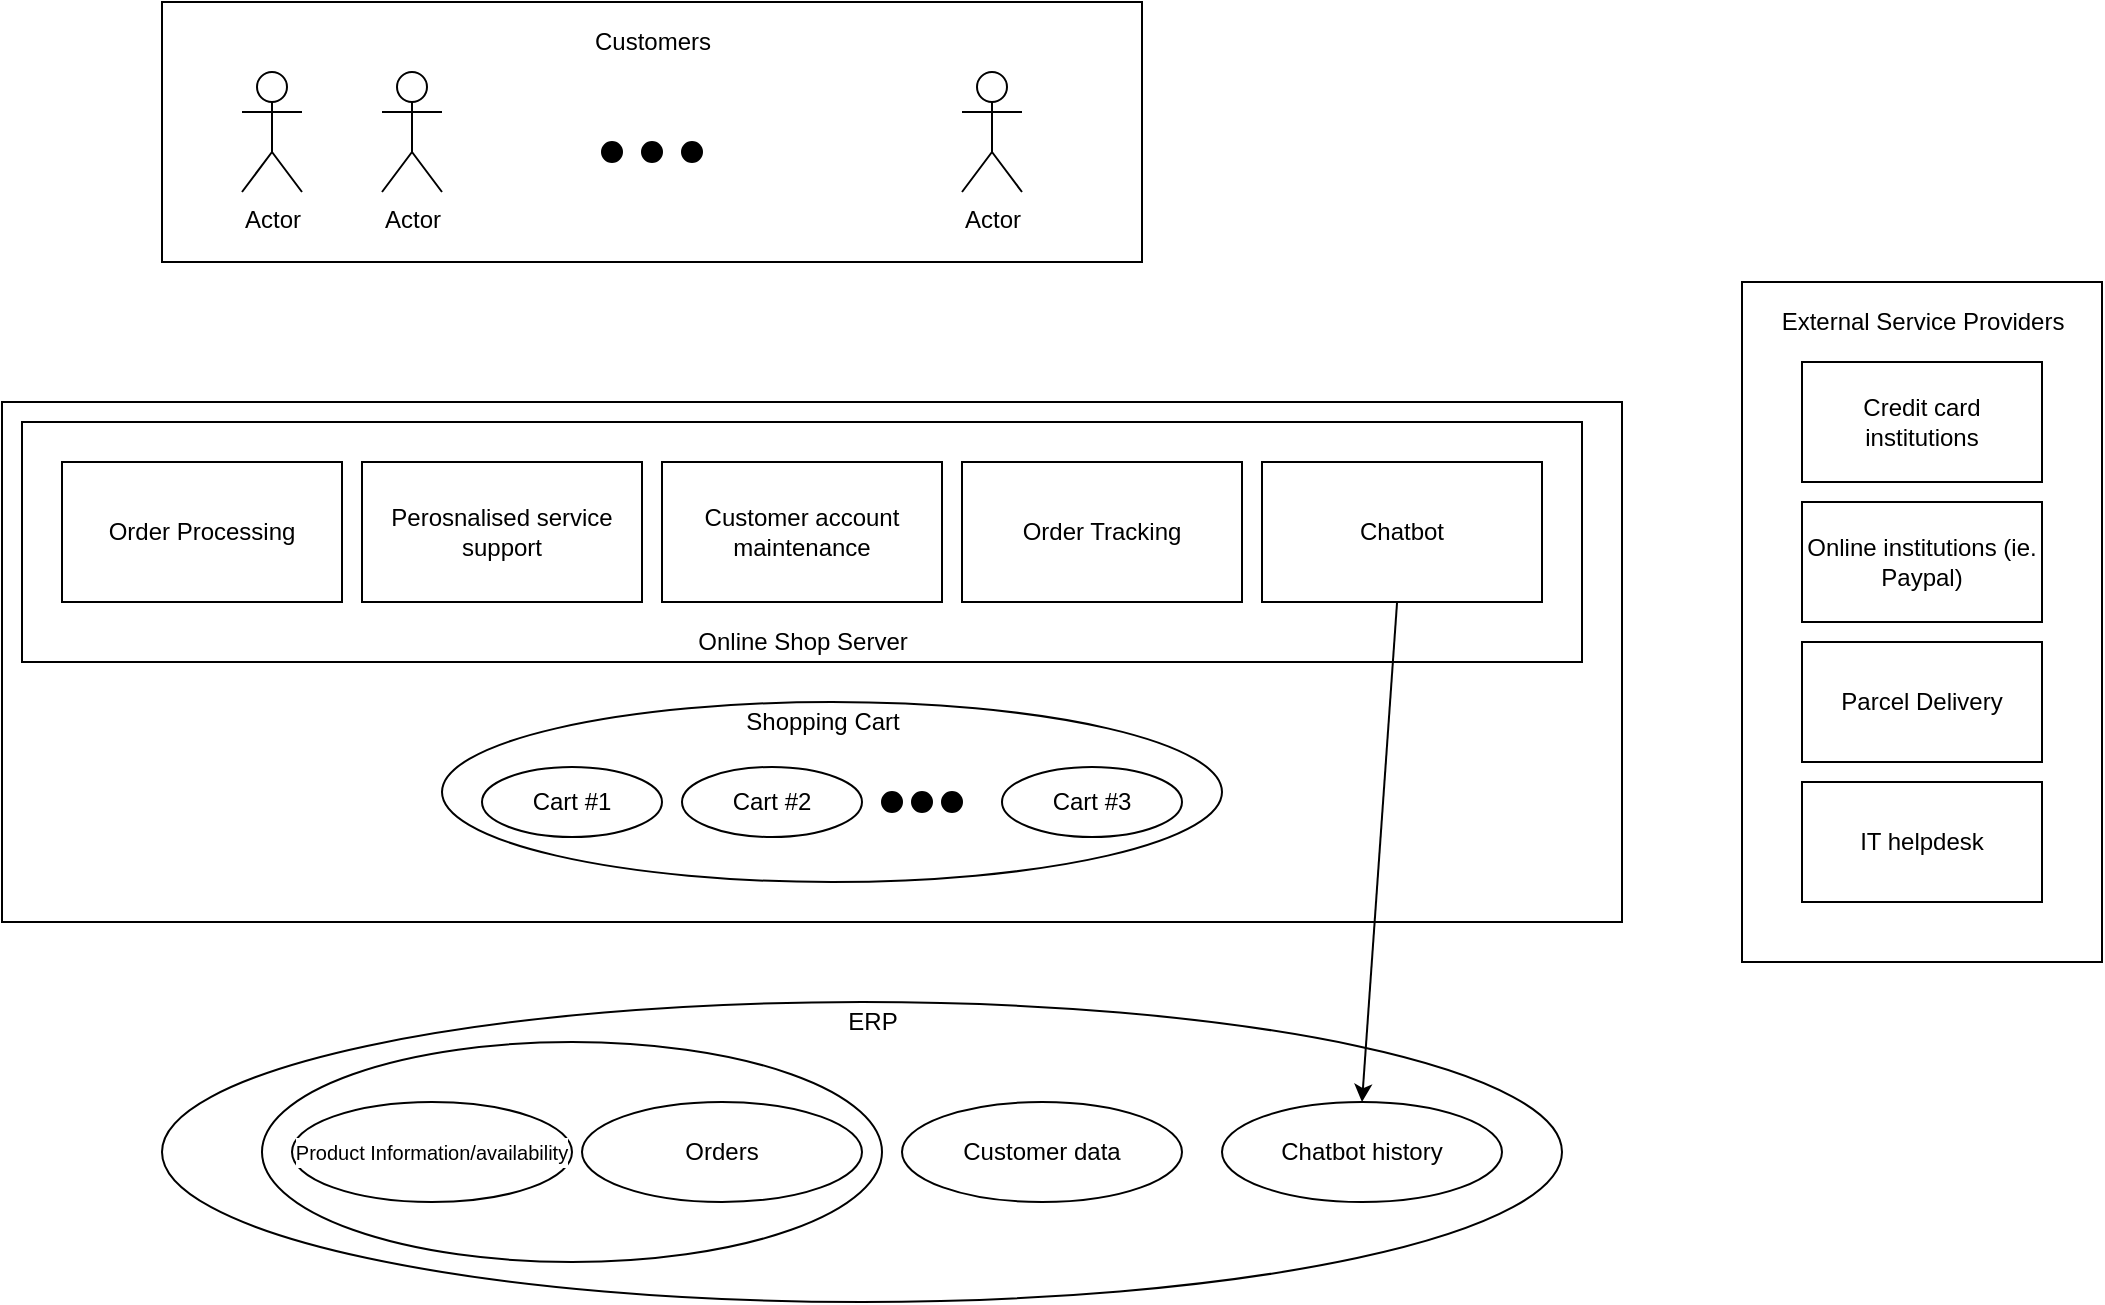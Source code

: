 <mxfile version="20.5.1" type="github">
  <diagram id="gJyN8kmDTutiOd-ONgrE" name="Page-1">
    <mxGraphModel dx="2062" dy="1122" grid="1" gridSize="10" guides="1" tooltips="1" connect="1" arrows="1" fold="1" page="1" pageScale="1" pageWidth="1169" pageHeight="827" math="0" shadow="0">
      <root>
        <mxCell id="0" />
        <mxCell id="1" parent="0" />
        <mxCell id="u0RIgtBWJ2dXWDYmUzBz-1" value="" style="rounded=0;whiteSpace=wrap;html=1;" vertex="1" parent="1">
          <mxGeometry x="180" y="80" width="490" height="130" as="geometry" />
        </mxCell>
        <mxCell id="u0RIgtBWJ2dXWDYmUzBz-5" value="" style="rounded=0;whiteSpace=wrap;html=1;" vertex="1" parent="1">
          <mxGeometry x="970" y="220" width="180" height="340" as="geometry" />
        </mxCell>
        <mxCell id="u0RIgtBWJ2dXWDYmUzBz-7" value="Actor" style="shape=umlActor;verticalLabelPosition=bottom;verticalAlign=top;html=1;" vertex="1" parent="1">
          <mxGeometry x="580" y="115" width="30" height="60" as="geometry" />
        </mxCell>
        <mxCell id="u0RIgtBWJ2dXWDYmUzBz-8" value="Actor" style="shape=umlActor;verticalLabelPosition=bottom;verticalAlign=top;html=1;" vertex="1" parent="1">
          <mxGeometry x="220" y="115" width="30" height="60" as="geometry" />
        </mxCell>
        <mxCell id="u0RIgtBWJ2dXWDYmUzBz-9" value="Actor" style="shape=umlActor;verticalLabelPosition=bottom;verticalAlign=top;html=1;" vertex="1" parent="1">
          <mxGeometry x="290" y="115" width="30" height="60" as="geometry" />
        </mxCell>
        <mxCell id="u0RIgtBWJ2dXWDYmUzBz-10" value="Customers" style="text;html=1;resizable=0;autosize=1;align=center;verticalAlign=middle;points=[];fillColor=none;strokeColor=none;rounded=0;" vertex="1" parent="1">
          <mxGeometry x="385" y="85" width="80" height="30" as="geometry" />
        </mxCell>
        <mxCell id="u0RIgtBWJ2dXWDYmUzBz-12" value="" style="ellipse;whiteSpace=wrap;html=1;aspect=fixed;labelBackgroundColor=#000000;fillStyle=solid;fillColor=#000000;" vertex="1" parent="1">
          <mxGeometry x="400" y="150" width="10" height="10" as="geometry" />
        </mxCell>
        <mxCell id="u0RIgtBWJ2dXWDYmUzBz-13" value="" style="ellipse;whiteSpace=wrap;html=1;aspect=fixed;labelBackgroundColor=#000000;fillStyle=solid;fillColor=#000000;" vertex="1" parent="1">
          <mxGeometry x="420" y="150" width="10" height="10" as="geometry" />
        </mxCell>
        <mxCell id="u0RIgtBWJ2dXWDYmUzBz-14" value="" style="ellipse;whiteSpace=wrap;html=1;aspect=fixed;labelBackgroundColor=#000000;fillStyle=solid;fillColor=#000000;" vertex="1" parent="1">
          <mxGeometry x="440" y="150" width="10" height="10" as="geometry" />
        </mxCell>
        <mxCell id="u0RIgtBWJ2dXWDYmUzBz-16" value="Credit card institutions" style="rounded=0;whiteSpace=wrap;html=1;labelBackgroundColor=#FFFFFF;fillStyle=solid;" vertex="1" parent="1">
          <mxGeometry x="1000" y="260" width="120" height="60" as="geometry" />
        </mxCell>
        <mxCell id="u0RIgtBWJ2dXWDYmUzBz-19" value="Online institutions (ie. Paypal)" style="rounded=0;whiteSpace=wrap;html=1;labelBackgroundColor=#FFFFFF;fillStyle=solid;" vertex="1" parent="1">
          <mxGeometry x="1000" y="330" width="120" height="60" as="geometry" />
        </mxCell>
        <mxCell id="u0RIgtBWJ2dXWDYmUzBz-20" value="Parcel Delivery" style="rounded=0;whiteSpace=wrap;html=1;labelBackgroundColor=#FFFFFF;fillStyle=solid;" vertex="1" parent="1">
          <mxGeometry x="1000" y="400" width="120" height="60" as="geometry" />
        </mxCell>
        <mxCell id="u0RIgtBWJ2dXWDYmUzBz-21" value="" style="rounded=0;whiteSpace=wrap;html=1;" vertex="1" parent="1">
          <mxGeometry x="100" y="280" width="810" height="260" as="geometry" />
        </mxCell>
        <mxCell id="u0RIgtBWJ2dXWDYmUzBz-23" value="External Service Providers" style="text;html=1;resizable=0;autosize=1;align=center;verticalAlign=middle;points=[];fillColor=none;strokeColor=none;rounded=0;labelBackgroundColor=#FFFFFF;fillStyle=solid;strokeWidth=1;" vertex="1" parent="1">
          <mxGeometry x="980" y="225" width="160" height="30" as="geometry" />
        </mxCell>
        <mxCell id="u0RIgtBWJ2dXWDYmUzBz-24" value="IT helpdesk" style="rounded=0;whiteSpace=wrap;html=1;labelBackgroundColor=#FFFFFF;fillStyle=solid;" vertex="1" parent="1">
          <mxGeometry x="1000" y="470" width="120" height="60" as="geometry" />
        </mxCell>
        <mxCell id="u0RIgtBWJ2dXWDYmUzBz-27" value="" style="ellipse;whiteSpace=wrap;html=1;labelBackgroundColor=#FFFFFF;fillStyle=solid;strokeWidth=1;" vertex="1" parent="1">
          <mxGeometry x="180" y="580" width="700" height="150" as="geometry" />
        </mxCell>
        <mxCell id="u0RIgtBWJ2dXWDYmUzBz-28" value="ERP" style="text;html=1;resizable=0;autosize=1;align=center;verticalAlign=middle;points=[];fillColor=none;strokeColor=none;rounded=0;labelBackgroundColor=#FFFFFF;fillStyle=solid;strokeWidth=1;" vertex="1" parent="1">
          <mxGeometry x="510" y="575" width="50" height="30" as="geometry" />
        </mxCell>
        <mxCell id="u0RIgtBWJ2dXWDYmUzBz-33" value="Customer data" style="ellipse;whiteSpace=wrap;html=1;labelBackgroundColor=#FFFFFF;fillStyle=solid;strokeWidth=1;" vertex="1" parent="1">
          <mxGeometry x="550" y="630" width="140" height="50" as="geometry" />
        </mxCell>
        <mxCell id="u0RIgtBWJ2dXWDYmUzBz-34" value="Chatbot history" style="ellipse;whiteSpace=wrap;html=1;labelBackgroundColor=#FFFFFF;fillStyle=solid;strokeWidth=1;" vertex="1" parent="1">
          <mxGeometry x="710" y="630" width="140" height="50" as="geometry" />
        </mxCell>
        <mxCell id="u0RIgtBWJ2dXWDYmUzBz-35" value="" style="rounded=0;whiteSpace=wrap;html=1;labelBackgroundColor=#FFFFFF;fillStyle=solid;strokeWidth=1;" vertex="1" parent="1">
          <mxGeometry x="110" y="290" width="780" height="120" as="geometry" />
        </mxCell>
        <mxCell id="u0RIgtBWJ2dXWDYmUzBz-36" value="Order Processing" style="rounded=0;whiteSpace=wrap;html=1;labelBackgroundColor=#FFFFFF;fillStyle=solid;strokeWidth=1;" vertex="1" parent="1">
          <mxGeometry x="130" y="310" width="140" height="70" as="geometry" />
        </mxCell>
        <mxCell id="u0RIgtBWJ2dXWDYmUzBz-38" value="Perosnalised service support" style="rounded=0;whiteSpace=wrap;html=1;labelBackgroundColor=#FFFFFF;fillStyle=solid;strokeWidth=1;" vertex="1" parent="1">
          <mxGeometry x="280" y="310" width="140" height="70" as="geometry" />
        </mxCell>
        <mxCell id="u0RIgtBWJ2dXWDYmUzBz-39" value="Customer account maintenance" style="rounded=0;whiteSpace=wrap;html=1;labelBackgroundColor=#FFFFFF;fillStyle=solid;strokeWidth=1;" vertex="1" parent="1">
          <mxGeometry x="430" y="310" width="140" height="70" as="geometry" />
        </mxCell>
        <mxCell id="u0RIgtBWJ2dXWDYmUzBz-40" value="Order Tracking" style="rounded=0;whiteSpace=wrap;html=1;labelBackgroundColor=#FFFFFF;fillStyle=solid;strokeWidth=1;" vertex="1" parent="1">
          <mxGeometry x="580" y="310" width="140" height="70" as="geometry" />
        </mxCell>
        <mxCell id="u0RIgtBWJ2dXWDYmUzBz-41" value="Chatbot" style="rounded=0;whiteSpace=wrap;html=1;labelBackgroundColor=#FFFFFF;fillStyle=solid;strokeWidth=1;" vertex="1" parent="1">
          <mxGeometry x="730" y="310" width="140" height="70" as="geometry" />
        </mxCell>
        <mxCell id="u0RIgtBWJ2dXWDYmUzBz-42" value="Online Shop Server" style="text;html=1;resizable=0;autosize=1;align=center;verticalAlign=middle;points=[];fillColor=none;strokeColor=none;rounded=0;labelBackgroundColor=#FFFFFF;fillStyle=solid;strokeWidth=1;" vertex="1" parent="1">
          <mxGeometry x="435" y="385" width="130" height="30" as="geometry" />
        </mxCell>
        <mxCell id="u0RIgtBWJ2dXWDYmUzBz-43" value="" style="ellipse;whiteSpace=wrap;html=1;labelBackgroundColor=#FFFFFF;fillStyle=solid;strokeWidth=1;" vertex="1" parent="1">
          <mxGeometry x="320" y="430" width="390" height="90" as="geometry" />
        </mxCell>
        <mxCell id="u0RIgtBWJ2dXWDYmUzBz-44" value="Cart #1" style="ellipse;whiteSpace=wrap;html=1;labelBackgroundColor=#FFFFFF;fillStyle=solid;strokeWidth=1;" vertex="1" parent="1">
          <mxGeometry x="340" y="462.5" width="90" height="35" as="geometry" />
        </mxCell>
        <mxCell id="u0RIgtBWJ2dXWDYmUzBz-47" value="Cart #2" style="ellipse;whiteSpace=wrap;html=1;labelBackgroundColor=#FFFFFF;fillStyle=solid;strokeWidth=1;" vertex="1" parent="1">
          <mxGeometry x="440" y="462.5" width="90" height="35" as="geometry" />
        </mxCell>
        <mxCell id="u0RIgtBWJ2dXWDYmUzBz-51" value="" style="ellipse;whiteSpace=wrap;html=1;aspect=fixed;labelBackgroundColor=#000000;fillStyle=solid;fillColor=#000000;" vertex="1" parent="1">
          <mxGeometry x="540" y="475" width="10" height="10" as="geometry" />
        </mxCell>
        <mxCell id="u0RIgtBWJ2dXWDYmUzBz-52" value="" style="ellipse;whiteSpace=wrap;html=1;aspect=fixed;labelBackgroundColor=#000000;fillStyle=solid;fillColor=#000000;" vertex="1" parent="1">
          <mxGeometry x="555" y="475" width="10" height="10" as="geometry" />
        </mxCell>
        <mxCell id="u0RIgtBWJ2dXWDYmUzBz-53" value="" style="ellipse;whiteSpace=wrap;html=1;aspect=fixed;labelBackgroundColor=#000000;fillStyle=solid;fillColor=#000000;" vertex="1" parent="1">
          <mxGeometry x="570" y="475" width="10" height="10" as="geometry" />
        </mxCell>
        <mxCell id="u0RIgtBWJ2dXWDYmUzBz-54" value="Cart #3" style="ellipse;whiteSpace=wrap;html=1;labelBackgroundColor=#FFFFFF;fillStyle=solid;strokeWidth=1;" vertex="1" parent="1">
          <mxGeometry x="600" y="462.5" width="90" height="35" as="geometry" />
        </mxCell>
        <mxCell id="u0RIgtBWJ2dXWDYmUzBz-55" value="Shopping Cart" style="text;html=1;resizable=0;autosize=1;align=center;verticalAlign=middle;points=[];fillColor=none;strokeColor=none;rounded=0;labelBackgroundColor=#FFFFFF;fillStyle=solid;strokeWidth=1;" vertex="1" parent="1">
          <mxGeometry x="460" y="425" width="100" height="30" as="geometry" />
        </mxCell>
        <mxCell id="u0RIgtBWJ2dXWDYmUzBz-63" value="" style="ellipse;whiteSpace=wrap;html=1;labelBackgroundColor=#FFFFFF;fillStyle=solid;strokeWidth=1;fontSize=10;" vertex="1" parent="1">
          <mxGeometry x="230" y="600" width="310" height="110" as="geometry" />
        </mxCell>
        <mxCell id="u0RIgtBWJ2dXWDYmUzBz-56" value="" style="endArrow=classic;html=1;rounded=0;fontSize=10;entryX=0.5;entryY=0;entryDx=0;entryDy=0;" edge="1" parent="1" source="u0RIgtBWJ2dXWDYmUzBz-41" target="u0RIgtBWJ2dXWDYmUzBz-34">
          <mxGeometry width="50" height="50" relative="1" as="geometry">
            <mxPoint x="790" y="505" as="sourcePoint" />
            <mxPoint x="840" y="455" as="targetPoint" />
          </mxGeometry>
        </mxCell>
        <mxCell id="u0RIgtBWJ2dXWDYmUzBz-32" value="Orders" style="ellipse;whiteSpace=wrap;html=1;labelBackgroundColor=#FFFFFF;fillStyle=solid;strokeWidth=1;" vertex="1" parent="1">
          <mxGeometry x="390" y="630" width="140" height="50" as="geometry" />
        </mxCell>
        <mxCell id="u0RIgtBWJ2dXWDYmUzBz-30" value="&lt;font style=&quot;font-size: 10px;&quot;&gt;Product Information/availability&lt;/font&gt;" style="ellipse;whiteSpace=wrap;html=1;labelBackgroundColor=#FFFFFF;fillStyle=solid;strokeWidth=1;" vertex="1" parent="1">
          <mxGeometry x="245" y="630" width="140" height="50" as="geometry" />
        </mxCell>
      </root>
    </mxGraphModel>
  </diagram>
</mxfile>
